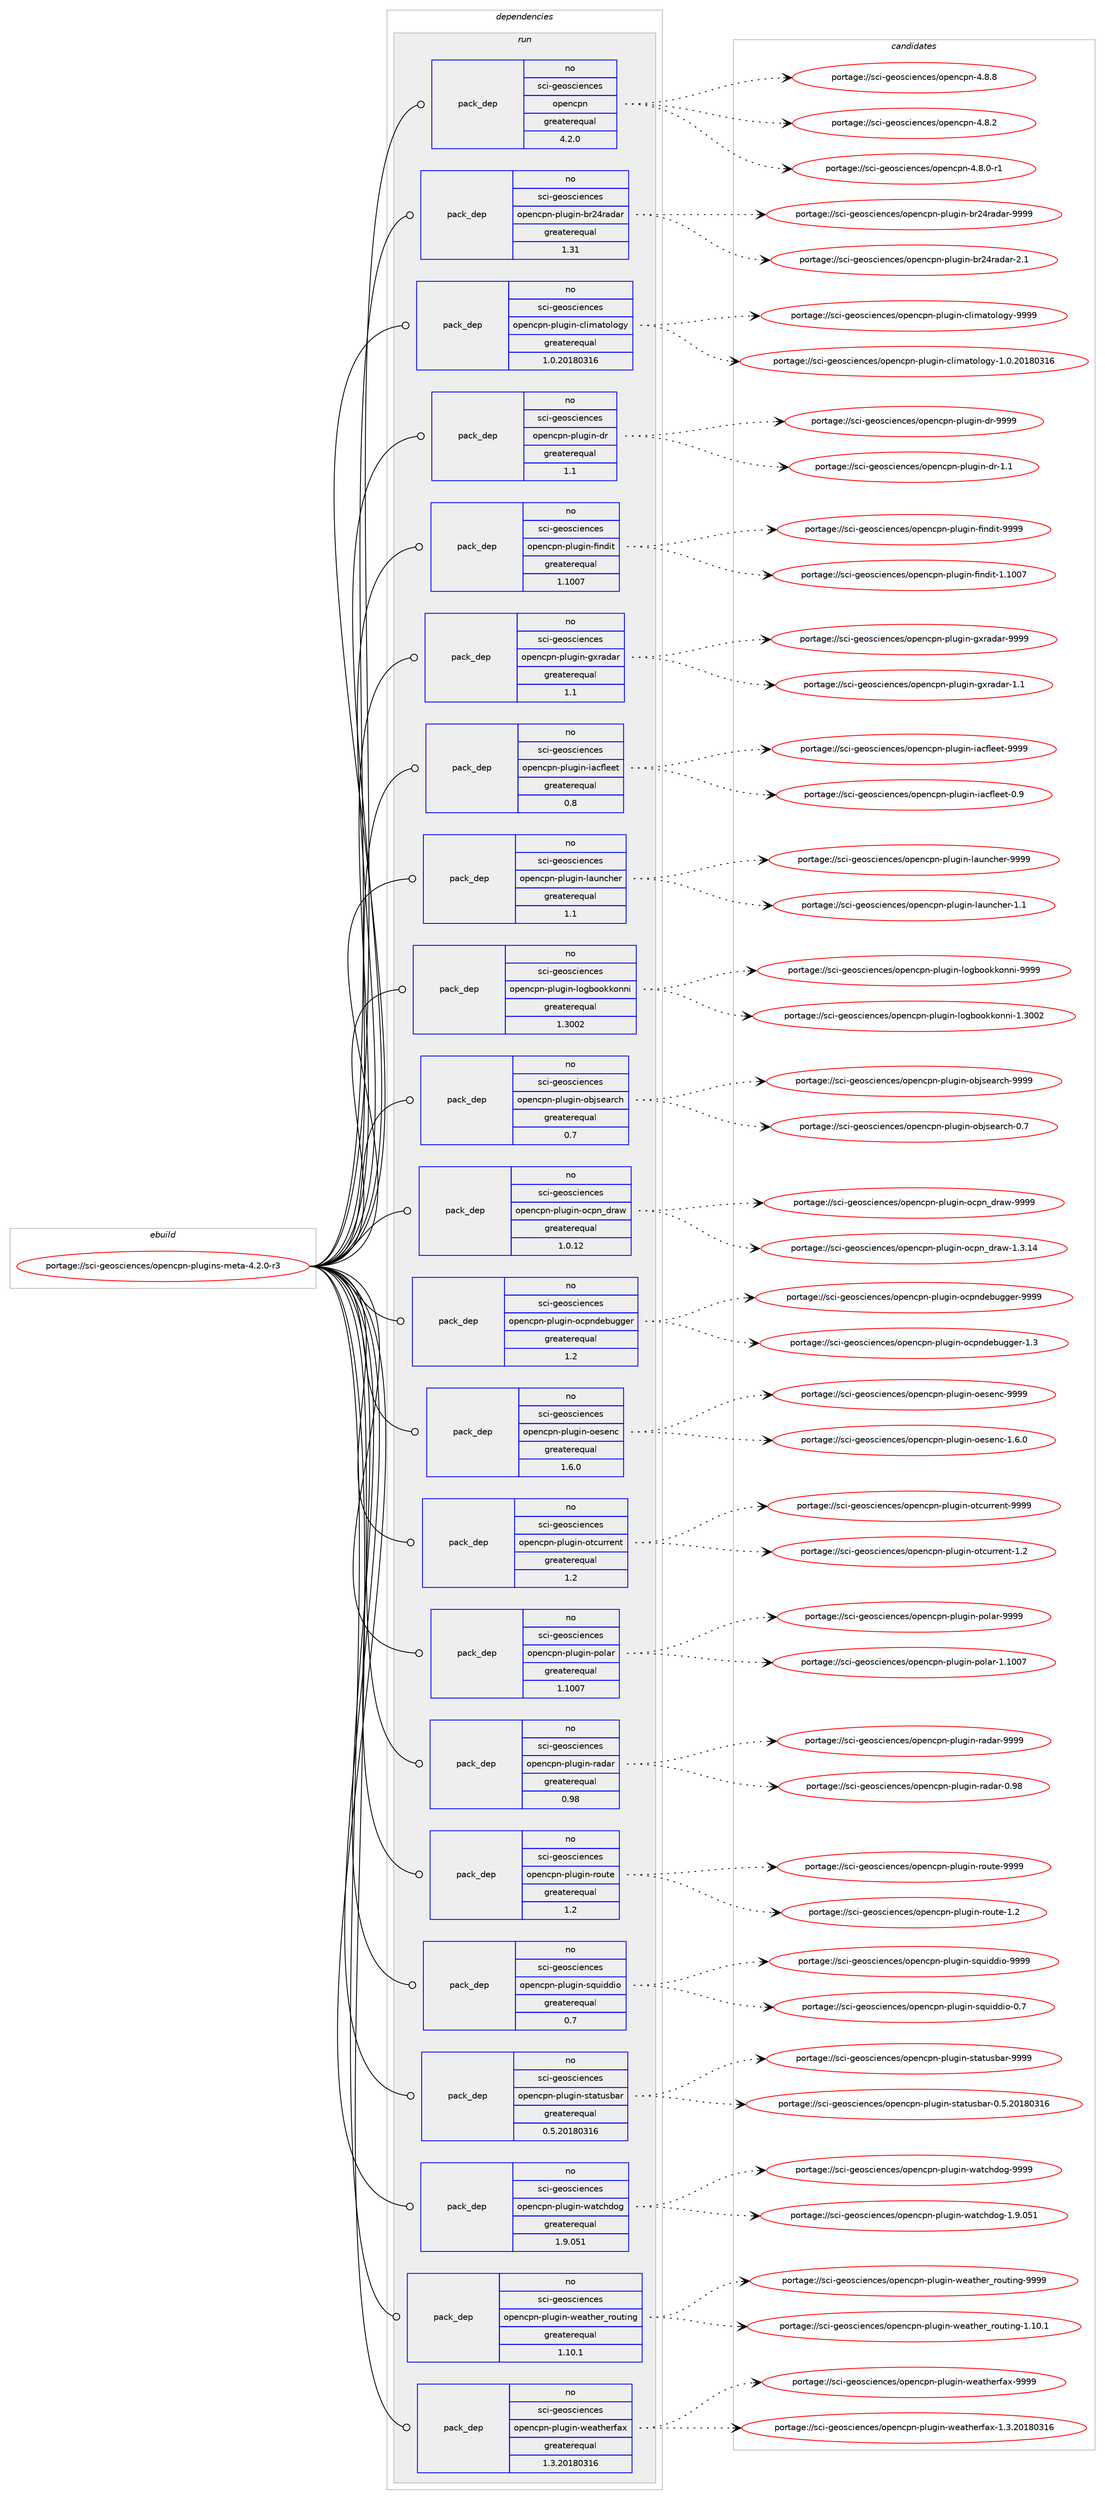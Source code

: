 digraph prolog {

# *************
# Graph options
# *************

newrank=true;
concentrate=true;
compound=true;
graph [rankdir=LR,fontname=Helvetica,fontsize=10,ranksep=1.5];#, ranksep=2.5, nodesep=0.2];
edge  [arrowhead=vee];
node  [fontname=Helvetica,fontsize=10];

# **********
# The ebuild
# **********

subgraph cluster_leftcol {
color=gray;
rank=same;
label=<<i>ebuild</i>>;
id [label="portage://sci-geosciences/opencpn-plugins-meta-4.2.0-r3", color=red, width=4, href="../sci-geosciences/opencpn-plugins-meta-4.2.0-r3.svg"];
}

# ****************
# The dependencies
# ****************

subgraph cluster_midcol {
color=gray;
label=<<i>dependencies</i>>;
subgraph cluster_compile {
fillcolor="#eeeeee";
style=filled;
label=<<i>compile</i>>;
}
subgraph cluster_compileandrun {
fillcolor="#eeeeee";
style=filled;
label=<<i>compile and run</i>>;
}
subgraph cluster_run {
fillcolor="#eeeeee";
style=filled;
label=<<i>run</i>>;
subgraph pack71793 {
dependency92142 [label=<<TABLE BORDER="0" CELLBORDER="1" CELLSPACING="0" CELLPADDING="4" WIDTH="220"><TR><TD ROWSPAN="6" CELLPADDING="30">pack_dep</TD></TR><TR><TD WIDTH="110">no</TD></TR><TR><TD>sci-geosciences</TD></TR><TR><TD>opencpn</TD></TR><TR><TD>greaterequal</TD></TR><TR><TD>4.2.0</TD></TR></TABLE>>, shape=none, color=blue];
}
id:e -> dependency92142:w [weight=20,style="solid",arrowhead="odot"];
subgraph pack71794 {
dependency92143 [label=<<TABLE BORDER="0" CELLBORDER="1" CELLSPACING="0" CELLPADDING="4" WIDTH="220"><TR><TD ROWSPAN="6" CELLPADDING="30">pack_dep</TD></TR><TR><TD WIDTH="110">no</TD></TR><TR><TD>sci-geosciences</TD></TR><TR><TD>opencpn-plugin-br24radar</TD></TR><TR><TD>greaterequal</TD></TR><TR><TD>1.31</TD></TR></TABLE>>, shape=none, color=blue];
}
id:e -> dependency92143:w [weight=20,style="solid",arrowhead="odot"];
subgraph pack71795 {
dependency92144 [label=<<TABLE BORDER="0" CELLBORDER="1" CELLSPACING="0" CELLPADDING="4" WIDTH="220"><TR><TD ROWSPAN="6" CELLPADDING="30">pack_dep</TD></TR><TR><TD WIDTH="110">no</TD></TR><TR><TD>sci-geosciences</TD></TR><TR><TD>opencpn-plugin-climatology</TD></TR><TR><TD>greaterequal</TD></TR><TR><TD>1.0.20180316</TD></TR></TABLE>>, shape=none, color=blue];
}
id:e -> dependency92144:w [weight=20,style="solid",arrowhead="odot"];
subgraph pack71796 {
dependency92145 [label=<<TABLE BORDER="0" CELLBORDER="1" CELLSPACING="0" CELLPADDING="4" WIDTH="220"><TR><TD ROWSPAN="6" CELLPADDING="30">pack_dep</TD></TR><TR><TD WIDTH="110">no</TD></TR><TR><TD>sci-geosciences</TD></TR><TR><TD>opencpn-plugin-dr</TD></TR><TR><TD>greaterequal</TD></TR><TR><TD>1.1</TD></TR></TABLE>>, shape=none, color=blue];
}
id:e -> dependency92145:w [weight=20,style="solid",arrowhead="odot"];
subgraph pack71797 {
dependency92146 [label=<<TABLE BORDER="0" CELLBORDER="1" CELLSPACING="0" CELLPADDING="4" WIDTH="220"><TR><TD ROWSPAN="6" CELLPADDING="30">pack_dep</TD></TR><TR><TD WIDTH="110">no</TD></TR><TR><TD>sci-geosciences</TD></TR><TR><TD>opencpn-plugin-findit</TD></TR><TR><TD>greaterequal</TD></TR><TR><TD>1.1007</TD></TR></TABLE>>, shape=none, color=blue];
}
id:e -> dependency92146:w [weight=20,style="solid",arrowhead="odot"];
subgraph pack71798 {
dependency92147 [label=<<TABLE BORDER="0" CELLBORDER="1" CELLSPACING="0" CELLPADDING="4" WIDTH="220"><TR><TD ROWSPAN="6" CELLPADDING="30">pack_dep</TD></TR><TR><TD WIDTH="110">no</TD></TR><TR><TD>sci-geosciences</TD></TR><TR><TD>opencpn-plugin-gxradar</TD></TR><TR><TD>greaterequal</TD></TR><TR><TD>1.1</TD></TR></TABLE>>, shape=none, color=blue];
}
id:e -> dependency92147:w [weight=20,style="solid",arrowhead="odot"];
subgraph pack71799 {
dependency92148 [label=<<TABLE BORDER="0" CELLBORDER="1" CELLSPACING="0" CELLPADDING="4" WIDTH="220"><TR><TD ROWSPAN="6" CELLPADDING="30">pack_dep</TD></TR><TR><TD WIDTH="110">no</TD></TR><TR><TD>sci-geosciences</TD></TR><TR><TD>opencpn-plugin-iacfleet</TD></TR><TR><TD>greaterequal</TD></TR><TR><TD>0.8</TD></TR></TABLE>>, shape=none, color=blue];
}
id:e -> dependency92148:w [weight=20,style="solid",arrowhead="odot"];
subgraph pack71800 {
dependency92149 [label=<<TABLE BORDER="0" CELLBORDER="1" CELLSPACING="0" CELLPADDING="4" WIDTH="220"><TR><TD ROWSPAN="6" CELLPADDING="30">pack_dep</TD></TR><TR><TD WIDTH="110">no</TD></TR><TR><TD>sci-geosciences</TD></TR><TR><TD>opencpn-plugin-launcher</TD></TR><TR><TD>greaterequal</TD></TR><TR><TD>1.1</TD></TR></TABLE>>, shape=none, color=blue];
}
id:e -> dependency92149:w [weight=20,style="solid",arrowhead="odot"];
subgraph pack71801 {
dependency92150 [label=<<TABLE BORDER="0" CELLBORDER="1" CELLSPACING="0" CELLPADDING="4" WIDTH="220"><TR><TD ROWSPAN="6" CELLPADDING="30">pack_dep</TD></TR><TR><TD WIDTH="110">no</TD></TR><TR><TD>sci-geosciences</TD></TR><TR><TD>opencpn-plugin-logbookkonni</TD></TR><TR><TD>greaterequal</TD></TR><TR><TD>1.3002</TD></TR></TABLE>>, shape=none, color=blue];
}
id:e -> dependency92150:w [weight=20,style="solid",arrowhead="odot"];
subgraph pack71802 {
dependency92151 [label=<<TABLE BORDER="0" CELLBORDER="1" CELLSPACING="0" CELLPADDING="4" WIDTH="220"><TR><TD ROWSPAN="6" CELLPADDING="30">pack_dep</TD></TR><TR><TD WIDTH="110">no</TD></TR><TR><TD>sci-geosciences</TD></TR><TR><TD>opencpn-plugin-objsearch</TD></TR><TR><TD>greaterequal</TD></TR><TR><TD>0.7</TD></TR></TABLE>>, shape=none, color=blue];
}
id:e -> dependency92151:w [weight=20,style="solid",arrowhead="odot"];
subgraph pack71803 {
dependency92152 [label=<<TABLE BORDER="0" CELLBORDER="1" CELLSPACING="0" CELLPADDING="4" WIDTH="220"><TR><TD ROWSPAN="6" CELLPADDING="30">pack_dep</TD></TR><TR><TD WIDTH="110">no</TD></TR><TR><TD>sci-geosciences</TD></TR><TR><TD>opencpn-plugin-ocpn_draw</TD></TR><TR><TD>greaterequal</TD></TR><TR><TD>1.0.12</TD></TR></TABLE>>, shape=none, color=blue];
}
id:e -> dependency92152:w [weight=20,style="solid",arrowhead="odot"];
subgraph pack71804 {
dependency92153 [label=<<TABLE BORDER="0" CELLBORDER="1" CELLSPACING="0" CELLPADDING="4" WIDTH="220"><TR><TD ROWSPAN="6" CELLPADDING="30">pack_dep</TD></TR><TR><TD WIDTH="110">no</TD></TR><TR><TD>sci-geosciences</TD></TR><TR><TD>opencpn-plugin-ocpndebugger</TD></TR><TR><TD>greaterequal</TD></TR><TR><TD>1.2</TD></TR></TABLE>>, shape=none, color=blue];
}
id:e -> dependency92153:w [weight=20,style="solid",arrowhead="odot"];
subgraph pack71805 {
dependency92154 [label=<<TABLE BORDER="0" CELLBORDER="1" CELLSPACING="0" CELLPADDING="4" WIDTH="220"><TR><TD ROWSPAN="6" CELLPADDING="30">pack_dep</TD></TR><TR><TD WIDTH="110">no</TD></TR><TR><TD>sci-geosciences</TD></TR><TR><TD>opencpn-plugin-oesenc</TD></TR><TR><TD>greaterequal</TD></TR><TR><TD>1.6.0</TD></TR></TABLE>>, shape=none, color=blue];
}
id:e -> dependency92154:w [weight=20,style="solid",arrowhead="odot"];
subgraph pack71806 {
dependency92155 [label=<<TABLE BORDER="0" CELLBORDER="1" CELLSPACING="0" CELLPADDING="4" WIDTH="220"><TR><TD ROWSPAN="6" CELLPADDING="30">pack_dep</TD></TR><TR><TD WIDTH="110">no</TD></TR><TR><TD>sci-geosciences</TD></TR><TR><TD>opencpn-plugin-otcurrent</TD></TR><TR><TD>greaterequal</TD></TR><TR><TD>1.2</TD></TR></TABLE>>, shape=none, color=blue];
}
id:e -> dependency92155:w [weight=20,style="solid",arrowhead="odot"];
subgraph pack71807 {
dependency92156 [label=<<TABLE BORDER="0" CELLBORDER="1" CELLSPACING="0" CELLPADDING="4" WIDTH="220"><TR><TD ROWSPAN="6" CELLPADDING="30">pack_dep</TD></TR><TR><TD WIDTH="110">no</TD></TR><TR><TD>sci-geosciences</TD></TR><TR><TD>opencpn-plugin-polar</TD></TR><TR><TD>greaterequal</TD></TR><TR><TD>1.1007</TD></TR></TABLE>>, shape=none, color=blue];
}
id:e -> dependency92156:w [weight=20,style="solid",arrowhead="odot"];
subgraph pack71808 {
dependency92157 [label=<<TABLE BORDER="0" CELLBORDER="1" CELLSPACING="0" CELLPADDING="4" WIDTH="220"><TR><TD ROWSPAN="6" CELLPADDING="30">pack_dep</TD></TR><TR><TD WIDTH="110">no</TD></TR><TR><TD>sci-geosciences</TD></TR><TR><TD>opencpn-plugin-radar</TD></TR><TR><TD>greaterequal</TD></TR><TR><TD>0.98</TD></TR></TABLE>>, shape=none, color=blue];
}
id:e -> dependency92157:w [weight=20,style="solid",arrowhead="odot"];
subgraph pack71809 {
dependency92158 [label=<<TABLE BORDER="0" CELLBORDER="1" CELLSPACING="0" CELLPADDING="4" WIDTH="220"><TR><TD ROWSPAN="6" CELLPADDING="30">pack_dep</TD></TR><TR><TD WIDTH="110">no</TD></TR><TR><TD>sci-geosciences</TD></TR><TR><TD>opencpn-plugin-route</TD></TR><TR><TD>greaterequal</TD></TR><TR><TD>1.2</TD></TR></TABLE>>, shape=none, color=blue];
}
id:e -> dependency92158:w [weight=20,style="solid",arrowhead="odot"];
subgraph pack71810 {
dependency92159 [label=<<TABLE BORDER="0" CELLBORDER="1" CELLSPACING="0" CELLPADDING="4" WIDTH="220"><TR><TD ROWSPAN="6" CELLPADDING="30">pack_dep</TD></TR><TR><TD WIDTH="110">no</TD></TR><TR><TD>sci-geosciences</TD></TR><TR><TD>opencpn-plugin-squiddio</TD></TR><TR><TD>greaterequal</TD></TR><TR><TD>0.7</TD></TR></TABLE>>, shape=none, color=blue];
}
id:e -> dependency92159:w [weight=20,style="solid",arrowhead="odot"];
subgraph pack71811 {
dependency92160 [label=<<TABLE BORDER="0" CELLBORDER="1" CELLSPACING="0" CELLPADDING="4" WIDTH="220"><TR><TD ROWSPAN="6" CELLPADDING="30">pack_dep</TD></TR><TR><TD WIDTH="110">no</TD></TR><TR><TD>sci-geosciences</TD></TR><TR><TD>opencpn-plugin-statusbar</TD></TR><TR><TD>greaterequal</TD></TR><TR><TD>0.5.20180316</TD></TR></TABLE>>, shape=none, color=blue];
}
id:e -> dependency92160:w [weight=20,style="solid",arrowhead="odot"];
subgraph pack71812 {
dependency92161 [label=<<TABLE BORDER="0" CELLBORDER="1" CELLSPACING="0" CELLPADDING="4" WIDTH="220"><TR><TD ROWSPAN="6" CELLPADDING="30">pack_dep</TD></TR><TR><TD WIDTH="110">no</TD></TR><TR><TD>sci-geosciences</TD></TR><TR><TD>opencpn-plugin-watchdog</TD></TR><TR><TD>greaterequal</TD></TR><TR><TD>1.9.051</TD></TR></TABLE>>, shape=none, color=blue];
}
id:e -> dependency92161:w [weight=20,style="solid",arrowhead="odot"];
subgraph pack71813 {
dependency92162 [label=<<TABLE BORDER="0" CELLBORDER="1" CELLSPACING="0" CELLPADDING="4" WIDTH="220"><TR><TD ROWSPAN="6" CELLPADDING="30">pack_dep</TD></TR><TR><TD WIDTH="110">no</TD></TR><TR><TD>sci-geosciences</TD></TR><TR><TD>opencpn-plugin-weather_routing</TD></TR><TR><TD>greaterequal</TD></TR><TR><TD>1.10.1</TD></TR></TABLE>>, shape=none, color=blue];
}
id:e -> dependency92162:w [weight=20,style="solid",arrowhead="odot"];
subgraph pack71814 {
dependency92163 [label=<<TABLE BORDER="0" CELLBORDER="1" CELLSPACING="0" CELLPADDING="4" WIDTH="220"><TR><TD ROWSPAN="6" CELLPADDING="30">pack_dep</TD></TR><TR><TD WIDTH="110">no</TD></TR><TR><TD>sci-geosciences</TD></TR><TR><TD>opencpn-plugin-weatherfax</TD></TR><TR><TD>greaterequal</TD></TR><TR><TD>1.3.20180316</TD></TR></TABLE>>, shape=none, color=blue];
}
id:e -> dependency92163:w [weight=20,style="solid",arrowhead="odot"];
}
}

# **************
# The candidates
# **************

subgraph cluster_choices {
rank=same;
color=gray;
label=<<i>candidates</i>>;

subgraph choice71793 {
color=black;
nodesep=1;
choice115991054510310111111599105101110991011154711111210111099112110455246564656 [label="portage://sci-geosciences/opencpn-4.8.8", color=red, width=4,href="../sci-geosciences/opencpn-4.8.8.svg"];
choice115991054510310111111599105101110991011154711111210111099112110455246564650 [label="portage://sci-geosciences/opencpn-4.8.2", color=red, width=4,href="../sci-geosciences/opencpn-4.8.2.svg"];
choice1159910545103101111115991051011109910111547111112101110991121104552465646484511449 [label="portage://sci-geosciences/opencpn-4.8.0-r1", color=red, width=4,href="../sci-geosciences/opencpn-4.8.0-r1.svg"];
dependency92142:e -> choice115991054510310111111599105101110991011154711111210111099112110455246564656:w [style=dotted,weight="100"];
dependency92142:e -> choice115991054510310111111599105101110991011154711111210111099112110455246564650:w [style=dotted,weight="100"];
dependency92142:e -> choice1159910545103101111115991051011109910111547111112101110991121104552465646484511449:w [style=dotted,weight="100"];
}
subgraph choice71794 {
color=black;
nodesep=1;
choice115991054510310111111599105101110991011154711111210111099112110451121081171031051104598114505211497100971144557575757 [label="portage://sci-geosciences/opencpn-plugin-br24radar-9999", color=red, width=4,href="../sci-geosciences/opencpn-plugin-br24radar-9999.svg"];
choice1159910545103101111115991051011109910111547111112101110991121104511210811710310511045981145052114971009711445504649 [label="portage://sci-geosciences/opencpn-plugin-br24radar-2.1", color=red, width=4,href="../sci-geosciences/opencpn-plugin-br24radar-2.1.svg"];
dependency92143:e -> choice115991054510310111111599105101110991011154711111210111099112110451121081171031051104598114505211497100971144557575757:w [style=dotted,weight="100"];
dependency92143:e -> choice1159910545103101111115991051011109910111547111112101110991121104511210811710310511045981145052114971009711445504649:w [style=dotted,weight="100"];
}
subgraph choice71795 {
color=black;
nodesep=1;
choice115991054510310111111599105101110991011154711111210111099112110451121081171031051104599108105109971161111081111031214557575757 [label="portage://sci-geosciences/opencpn-plugin-climatology-9999", color=red, width=4,href="../sci-geosciences/opencpn-plugin-climatology-9999.svg"];
choice1159910545103101111115991051011109910111547111112101110991121104511210811710310511045991081051099711611110811110312145494648465048495648514954 [label="portage://sci-geosciences/opencpn-plugin-climatology-1.0.20180316", color=red, width=4,href="../sci-geosciences/opencpn-plugin-climatology-1.0.20180316.svg"];
dependency92144:e -> choice115991054510310111111599105101110991011154711111210111099112110451121081171031051104599108105109971161111081111031214557575757:w [style=dotted,weight="100"];
dependency92144:e -> choice1159910545103101111115991051011109910111547111112101110991121104511210811710310511045991081051099711611110811110312145494648465048495648514954:w [style=dotted,weight="100"];
}
subgraph choice71796 {
color=black;
nodesep=1;
choice11599105451031011111159910510111099101115471111121011109911211045112108117103105110451001144557575757 [label="portage://sci-geosciences/opencpn-plugin-dr-9999", color=red, width=4,href="../sci-geosciences/opencpn-plugin-dr-9999.svg"];
choice115991054510310111111599105101110991011154711111210111099112110451121081171031051104510011445494649 [label="portage://sci-geosciences/opencpn-plugin-dr-1.1", color=red, width=4,href="../sci-geosciences/opencpn-plugin-dr-1.1.svg"];
dependency92145:e -> choice11599105451031011111159910510111099101115471111121011109911211045112108117103105110451001144557575757:w [style=dotted,weight="100"];
dependency92145:e -> choice115991054510310111111599105101110991011154711111210111099112110451121081171031051104510011445494649:w [style=dotted,weight="100"];
}
subgraph choice71797 {
color=black;
nodesep=1;
choice11599105451031011111159910510111099101115471111121011109911211045112108117103105110451021051101001051164557575757 [label="portage://sci-geosciences/opencpn-plugin-findit-9999", color=red, width=4,href="../sci-geosciences/opencpn-plugin-findit-9999.svg"];
choice115991054510310111111599105101110991011154711111210111099112110451121081171031051104510210511010010511645494649484855 [label="portage://sci-geosciences/opencpn-plugin-findit-1.1007", color=red, width=4,href="../sci-geosciences/opencpn-plugin-findit-1.1007.svg"];
dependency92146:e -> choice11599105451031011111159910510111099101115471111121011109911211045112108117103105110451021051101001051164557575757:w [style=dotted,weight="100"];
dependency92146:e -> choice115991054510310111111599105101110991011154711111210111099112110451121081171031051104510210511010010511645494649484855:w [style=dotted,weight="100"];
}
subgraph choice71798 {
color=black;
nodesep=1;
choice115991054510310111111599105101110991011154711111210111099112110451121081171031051104510312011497100971144557575757 [label="portage://sci-geosciences/opencpn-plugin-gxradar-9999", color=red, width=4,href="../sci-geosciences/opencpn-plugin-gxradar-9999.svg"];
choice1159910545103101111115991051011109910111547111112101110991121104511210811710310511045103120114971009711445494649 [label="portage://sci-geosciences/opencpn-plugin-gxradar-1.1", color=red, width=4,href="../sci-geosciences/opencpn-plugin-gxradar-1.1.svg"];
dependency92147:e -> choice115991054510310111111599105101110991011154711111210111099112110451121081171031051104510312011497100971144557575757:w [style=dotted,weight="100"];
dependency92147:e -> choice1159910545103101111115991051011109910111547111112101110991121104511210811710310511045103120114971009711445494649:w [style=dotted,weight="100"];
}
subgraph choice71799 {
color=black;
nodesep=1;
choice115991054510310111111599105101110991011154711111210111099112110451121081171031051104510597991021081011011164557575757 [label="portage://sci-geosciences/opencpn-plugin-iacfleet-9999", color=red, width=4,href="../sci-geosciences/opencpn-plugin-iacfleet-9999.svg"];
choice1159910545103101111115991051011109910111547111112101110991121104511210811710310511045105979910210810110111645484657 [label="portage://sci-geosciences/opencpn-plugin-iacfleet-0.9", color=red, width=4,href="../sci-geosciences/opencpn-plugin-iacfleet-0.9.svg"];
dependency92148:e -> choice115991054510310111111599105101110991011154711111210111099112110451121081171031051104510597991021081011011164557575757:w [style=dotted,weight="100"];
dependency92148:e -> choice1159910545103101111115991051011109910111547111112101110991121104511210811710310511045105979910210810110111645484657:w [style=dotted,weight="100"];
}
subgraph choice71800 {
color=black;
nodesep=1;
choice115991054510310111111599105101110991011154711111210111099112110451121081171031051104510897117110991041011144557575757 [label="portage://sci-geosciences/opencpn-plugin-launcher-9999", color=red, width=4,href="../sci-geosciences/opencpn-plugin-launcher-9999.svg"];
choice1159910545103101111115991051011109910111547111112101110991121104511210811710310511045108971171109910410111445494649 [label="portage://sci-geosciences/opencpn-plugin-launcher-1.1", color=red, width=4,href="../sci-geosciences/opencpn-plugin-launcher-1.1.svg"];
dependency92149:e -> choice115991054510310111111599105101110991011154711111210111099112110451121081171031051104510897117110991041011144557575757:w [style=dotted,weight="100"];
dependency92149:e -> choice1159910545103101111115991051011109910111547111112101110991121104511210811710310511045108971171109910410111445494649:w [style=dotted,weight="100"];
}
subgraph choice71801 {
color=black;
nodesep=1;
choice1159910545103101111115991051011109910111547111112101110991121104511210811710310511045108111103981111111071071111101101054557575757 [label="portage://sci-geosciences/opencpn-plugin-logbookkonni-9999", color=red, width=4,href="../sci-geosciences/opencpn-plugin-logbookkonni-9999.svg"];
choice11599105451031011111159910510111099101115471111121011109911211045112108117103105110451081111039811111110710711111011010545494651484850 [label="portage://sci-geosciences/opencpn-plugin-logbookkonni-1.3002", color=red, width=4,href="../sci-geosciences/opencpn-plugin-logbookkonni-1.3002.svg"];
dependency92150:e -> choice1159910545103101111115991051011109910111547111112101110991121104511210811710310511045108111103981111111071071111101101054557575757:w [style=dotted,weight="100"];
dependency92150:e -> choice11599105451031011111159910510111099101115471111121011109911211045112108117103105110451081111039811111110710711111011010545494651484850:w [style=dotted,weight="100"];
}
subgraph choice71802 {
color=black;
nodesep=1;
choice11599105451031011111159910510111099101115471111121011109911211045112108117103105110451119810611510197114991044557575757 [label="portage://sci-geosciences/opencpn-plugin-objsearch-9999", color=red, width=4,href="../sci-geosciences/opencpn-plugin-objsearch-9999.svg"];
choice115991054510310111111599105101110991011154711111210111099112110451121081171031051104511198106115101971149910445484655 [label="portage://sci-geosciences/opencpn-plugin-objsearch-0.7", color=red, width=4,href="../sci-geosciences/opencpn-plugin-objsearch-0.7.svg"];
dependency92151:e -> choice11599105451031011111159910510111099101115471111121011109911211045112108117103105110451119810611510197114991044557575757:w [style=dotted,weight="100"];
dependency92151:e -> choice115991054510310111111599105101110991011154711111210111099112110451121081171031051104511198106115101971149910445484655:w [style=dotted,weight="100"];
}
subgraph choice71803 {
color=black;
nodesep=1;
choice11599105451031011111159910510111099101115471111121011109911211045112108117103105110451119911211095100114971194557575757 [label="portage://sci-geosciences/opencpn-plugin-ocpn_draw-9999", color=red, width=4,href="../sci-geosciences/opencpn-plugin-ocpn_draw-9999.svg"];
choice115991054510310111111599105101110991011154711111210111099112110451121081171031051104511199112110951001149711945494651464952 [label="portage://sci-geosciences/opencpn-plugin-ocpn_draw-1.3.14", color=red, width=4,href="../sci-geosciences/opencpn-plugin-ocpn_draw-1.3.14.svg"];
dependency92152:e -> choice11599105451031011111159910510111099101115471111121011109911211045112108117103105110451119911211095100114971194557575757:w [style=dotted,weight="100"];
dependency92152:e -> choice115991054510310111111599105101110991011154711111210111099112110451121081171031051104511199112110951001149711945494651464952:w [style=dotted,weight="100"];
}
subgraph choice71804 {
color=black;
nodesep=1;
choice115991054510310111111599105101110991011154711111210111099112110451121081171031051104511199112110100101981171031031011144557575757 [label="portage://sci-geosciences/opencpn-plugin-ocpndebugger-9999", color=red, width=4,href="../sci-geosciences/opencpn-plugin-ocpndebugger-9999.svg"];
choice1159910545103101111115991051011109910111547111112101110991121104511210811710310511045111991121101001019811710310310111445494651 [label="portage://sci-geosciences/opencpn-plugin-ocpndebugger-1.3", color=red, width=4,href="../sci-geosciences/opencpn-plugin-ocpndebugger-1.3.svg"];
dependency92153:e -> choice115991054510310111111599105101110991011154711111210111099112110451121081171031051104511199112110100101981171031031011144557575757:w [style=dotted,weight="100"];
dependency92153:e -> choice1159910545103101111115991051011109910111547111112101110991121104511210811710310511045111991121101001019811710310310111445494651:w [style=dotted,weight="100"];
}
subgraph choice71805 {
color=black;
nodesep=1;
choice1159910545103101111115991051011109910111547111112101110991121104511210811710310511045111101115101110994557575757 [label="portage://sci-geosciences/opencpn-plugin-oesenc-9999", color=red, width=4,href="../sci-geosciences/opencpn-plugin-oesenc-9999.svg"];
choice115991054510310111111599105101110991011154711111210111099112110451121081171031051104511110111510111099454946544648 [label="portage://sci-geosciences/opencpn-plugin-oesenc-1.6.0", color=red, width=4,href="../sci-geosciences/opencpn-plugin-oesenc-1.6.0.svg"];
dependency92154:e -> choice1159910545103101111115991051011109910111547111112101110991121104511210811710310511045111101115101110994557575757:w [style=dotted,weight="100"];
dependency92154:e -> choice115991054510310111111599105101110991011154711111210111099112110451121081171031051104511110111510111099454946544648:w [style=dotted,weight="100"];
}
subgraph choice71806 {
color=black;
nodesep=1;
choice1159910545103101111115991051011109910111547111112101110991121104511210811710310511045111116991171141141011101164557575757 [label="portage://sci-geosciences/opencpn-plugin-otcurrent-9999", color=red, width=4,href="../sci-geosciences/opencpn-plugin-otcurrent-9999.svg"];
choice11599105451031011111159910510111099101115471111121011109911211045112108117103105110451111169911711411410111011645494650 [label="portage://sci-geosciences/opencpn-plugin-otcurrent-1.2", color=red, width=4,href="../sci-geosciences/opencpn-plugin-otcurrent-1.2.svg"];
dependency92155:e -> choice1159910545103101111115991051011109910111547111112101110991121104511210811710310511045111116991171141141011101164557575757:w [style=dotted,weight="100"];
dependency92155:e -> choice11599105451031011111159910510111099101115471111121011109911211045112108117103105110451111169911711411410111011645494650:w [style=dotted,weight="100"];
}
subgraph choice71807 {
color=black;
nodesep=1;
choice1159910545103101111115991051011109910111547111112101110991121104511210811710310511045112111108971144557575757 [label="portage://sci-geosciences/opencpn-plugin-polar-9999", color=red, width=4,href="../sci-geosciences/opencpn-plugin-polar-9999.svg"];
choice11599105451031011111159910510111099101115471111121011109911211045112108117103105110451121111089711445494649484855 [label="portage://sci-geosciences/opencpn-plugin-polar-1.1007", color=red, width=4,href="../sci-geosciences/opencpn-plugin-polar-1.1007.svg"];
dependency92156:e -> choice1159910545103101111115991051011109910111547111112101110991121104511210811710310511045112111108971144557575757:w [style=dotted,weight="100"];
dependency92156:e -> choice11599105451031011111159910510111099101115471111121011109911211045112108117103105110451121111089711445494649484855:w [style=dotted,weight="100"];
}
subgraph choice71808 {
color=black;
nodesep=1;
choice115991054510310111111599105101110991011154711111210111099112110451121081171031051104511497100971144557575757 [label="portage://sci-geosciences/opencpn-plugin-radar-9999", color=red, width=4,href="../sci-geosciences/opencpn-plugin-radar-9999.svg"];
choice115991054510310111111599105101110991011154711111210111099112110451121081171031051104511497100971144548465756 [label="portage://sci-geosciences/opencpn-plugin-radar-0.98", color=red, width=4,href="../sci-geosciences/opencpn-plugin-radar-0.98.svg"];
dependency92157:e -> choice115991054510310111111599105101110991011154711111210111099112110451121081171031051104511497100971144557575757:w [style=dotted,weight="100"];
dependency92157:e -> choice115991054510310111111599105101110991011154711111210111099112110451121081171031051104511497100971144548465756:w [style=dotted,weight="100"];
}
subgraph choice71809 {
color=black;
nodesep=1;
choice11599105451031011111159910510111099101115471111121011109911211045112108117103105110451141111171161014557575757 [label="portage://sci-geosciences/opencpn-plugin-route-9999", color=red, width=4,href="../sci-geosciences/opencpn-plugin-route-9999.svg"];
choice115991054510310111111599105101110991011154711111210111099112110451121081171031051104511411111711610145494650 [label="portage://sci-geosciences/opencpn-plugin-route-1.2", color=red, width=4,href="../sci-geosciences/opencpn-plugin-route-1.2.svg"];
dependency92158:e -> choice11599105451031011111159910510111099101115471111121011109911211045112108117103105110451141111171161014557575757:w [style=dotted,weight="100"];
dependency92158:e -> choice115991054510310111111599105101110991011154711111210111099112110451121081171031051104511411111711610145494650:w [style=dotted,weight="100"];
}
subgraph choice71810 {
color=black;
nodesep=1;
choice11599105451031011111159910510111099101115471111121011109911211045112108117103105110451151131171051001001051114557575757 [label="portage://sci-geosciences/opencpn-plugin-squiddio-9999", color=red, width=4,href="../sci-geosciences/opencpn-plugin-squiddio-9999.svg"];
choice115991054510310111111599105101110991011154711111210111099112110451121081171031051104511511311710510010010511145484655 [label="portage://sci-geosciences/opencpn-plugin-squiddio-0.7", color=red, width=4,href="../sci-geosciences/opencpn-plugin-squiddio-0.7.svg"];
dependency92159:e -> choice11599105451031011111159910510111099101115471111121011109911211045112108117103105110451151131171051001001051114557575757:w [style=dotted,weight="100"];
dependency92159:e -> choice115991054510310111111599105101110991011154711111210111099112110451121081171031051104511511311710510010010511145484655:w [style=dotted,weight="100"];
}
subgraph choice71811 {
color=black;
nodesep=1;
choice11599105451031011111159910510111099101115471111121011109911211045112108117103105110451151169711611711598971144557575757 [label="portage://sci-geosciences/opencpn-plugin-statusbar-9999", color=red, width=4,href="../sci-geosciences/opencpn-plugin-statusbar-9999.svg"];
choice115991054510310111111599105101110991011154711111210111099112110451121081171031051104511511697116117115989711445484653465048495648514954 [label="portage://sci-geosciences/opencpn-plugin-statusbar-0.5.20180316", color=red, width=4,href="../sci-geosciences/opencpn-plugin-statusbar-0.5.20180316.svg"];
dependency92160:e -> choice11599105451031011111159910510111099101115471111121011109911211045112108117103105110451151169711611711598971144557575757:w [style=dotted,weight="100"];
dependency92160:e -> choice115991054510310111111599105101110991011154711111210111099112110451121081171031051104511511697116117115989711445484653465048495648514954:w [style=dotted,weight="100"];
}
subgraph choice71812 {
color=black;
nodesep=1;
choice115991054510310111111599105101110991011154711111210111099112110451121081171031051104511997116991041001111034557575757 [label="portage://sci-geosciences/opencpn-plugin-watchdog-9999", color=red, width=4,href="../sci-geosciences/opencpn-plugin-watchdog-9999.svg"];
choice115991054510310111111599105101110991011154711111210111099112110451121081171031051104511997116991041001111034549465746485349 [label="portage://sci-geosciences/opencpn-plugin-watchdog-1.9.051", color=red, width=4,href="../sci-geosciences/opencpn-plugin-watchdog-1.9.051.svg"];
dependency92161:e -> choice115991054510310111111599105101110991011154711111210111099112110451121081171031051104511997116991041001111034557575757:w [style=dotted,weight="100"];
dependency92161:e -> choice115991054510310111111599105101110991011154711111210111099112110451121081171031051104511997116991041001111034549465746485349:w [style=dotted,weight="100"];
}
subgraph choice71813 {
color=black;
nodesep=1;
choice115991054510310111111599105101110991011154711111210111099112110451121081171031051104511910197116104101114951141111171161051101034557575757 [label="portage://sci-geosciences/opencpn-plugin-weather_routing-9999", color=red, width=4,href="../sci-geosciences/opencpn-plugin-weather_routing-9999.svg"];
choice1159910545103101111115991051011109910111547111112101110991121104511210811710310511045119101971161041011149511411111711610511010345494649484649 [label="portage://sci-geosciences/opencpn-plugin-weather_routing-1.10.1", color=red, width=4,href="../sci-geosciences/opencpn-plugin-weather_routing-1.10.1.svg"];
dependency92162:e -> choice115991054510310111111599105101110991011154711111210111099112110451121081171031051104511910197116104101114951141111171161051101034557575757:w [style=dotted,weight="100"];
dependency92162:e -> choice1159910545103101111115991051011109910111547111112101110991121104511210811710310511045119101971161041011149511411111711610511010345494649484649:w [style=dotted,weight="100"];
}
subgraph choice71814 {
color=black;
nodesep=1;
choice115991054510310111111599105101110991011154711111210111099112110451121081171031051104511910197116104101114102971204557575757 [label="portage://sci-geosciences/opencpn-plugin-weatherfax-9999", color=red, width=4,href="../sci-geosciences/opencpn-plugin-weatherfax-9999.svg"];
choice1159910545103101111115991051011109910111547111112101110991121104511210811710310511045119101971161041011141029712045494651465048495648514954 [label="portage://sci-geosciences/opencpn-plugin-weatherfax-1.3.20180316", color=red, width=4,href="../sci-geosciences/opencpn-plugin-weatherfax-1.3.20180316.svg"];
dependency92163:e -> choice115991054510310111111599105101110991011154711111210111099112110451121081171031051104511910197116104101114102971204557575757:w [style=dotted,weight="100"];
dependency92163:e -> choice1159910545103101111115991051011109910111547111112101110991121104511210811710310511045119101971161041011141029712045494651465048495648514954:w [style=dotted,weight="100"];
}
}

}
